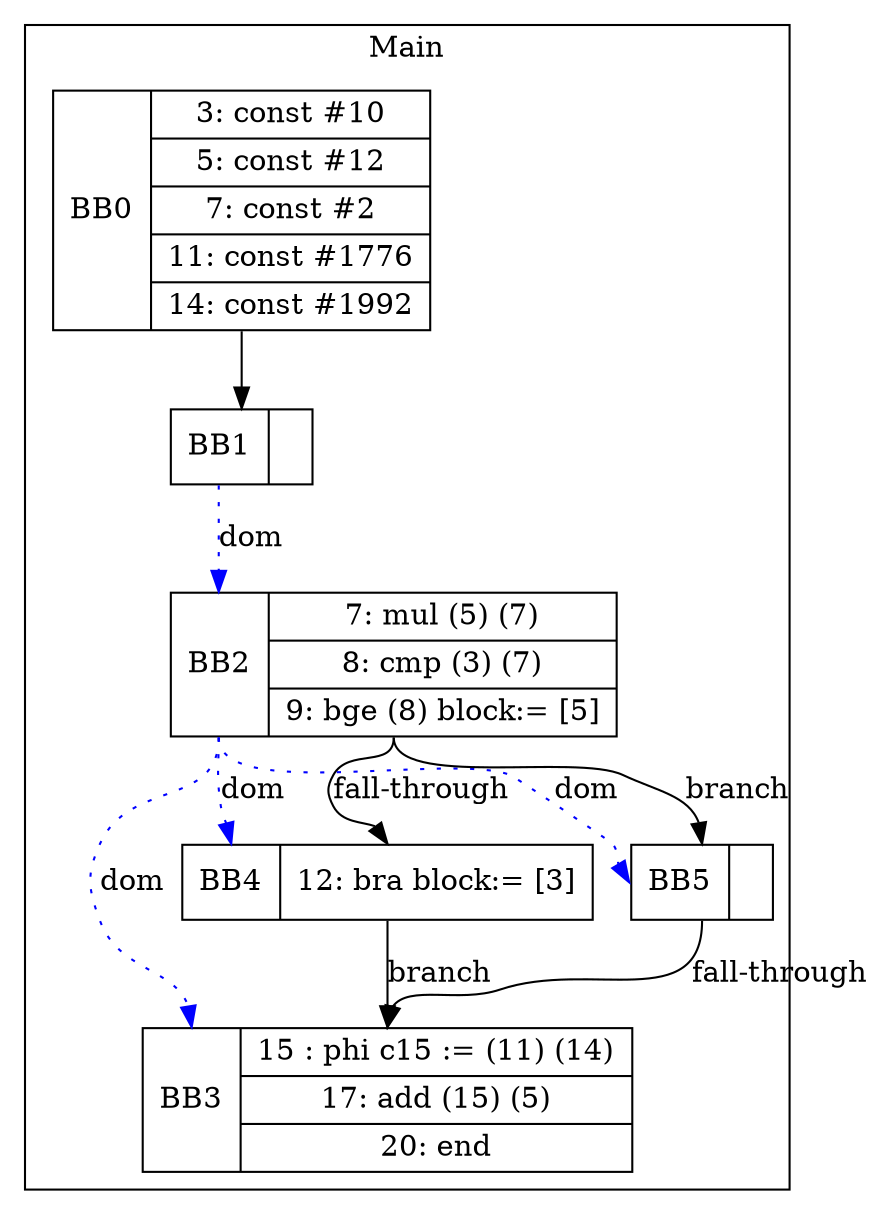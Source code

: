 digraph G {
node [shape=record];
subgraph cluster_main{
label = "Main";
BB0 [shape=record, label="<b>BB0|{3: const #10|5: const #12|7: const #2|11: const #1776|14: const #1992}"];
BB1 [shape=record, label="<b>BB1|}"];
BB2 [shape=record, label="<b>BB2|{7: mul (5) (7)|8: cmp (3) (7)|9: bge (8) block:= [5]}"];
BB3 [shape=record, label="<b>BB3|{15 : phi c15 := (11) (14)|17: add (15) (5)|20: end}"];
BB4 [shape=record, label="<b>BB4|{12: bra block:= [3]}"];
BB5 [shape=record, label="<b>BB5|}"];
}
BB0:s -> BB1:n ;
BB2:b -> BB3:b [color=blue, style=dotted, label="dom"];
BB2:b -> BB4:b [color=blue, style=dotted, label="dom"];
BB1:b -> BB2:b [color=blue, style=dotted, label="dom"];
BB2:b -> BB5:b [color=blue, style=dotted, label="dom"];
BB2:s -> BB5:n [label="branch"];
BB4:s -> BB3:n [label="branch"];
BB5:s -> BB3:n [label="fall-through"];
BB2:s -> BB4:n [label="fall-through"];
}
